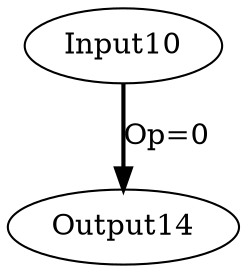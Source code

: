 Digraph G {
Input10[opcode=Input, ref_name="arg", size="36", offset="0, 0", pattern="4, 3, 4, 3"];
Output14[opcode=Output, ref_name="arg1", size="36", offset="0, 0", pattern="12, 3, -20, 3"];
Input10 -> Output14[operand = 0 ,color = black, style = bold, label = "Op=0"];
}

